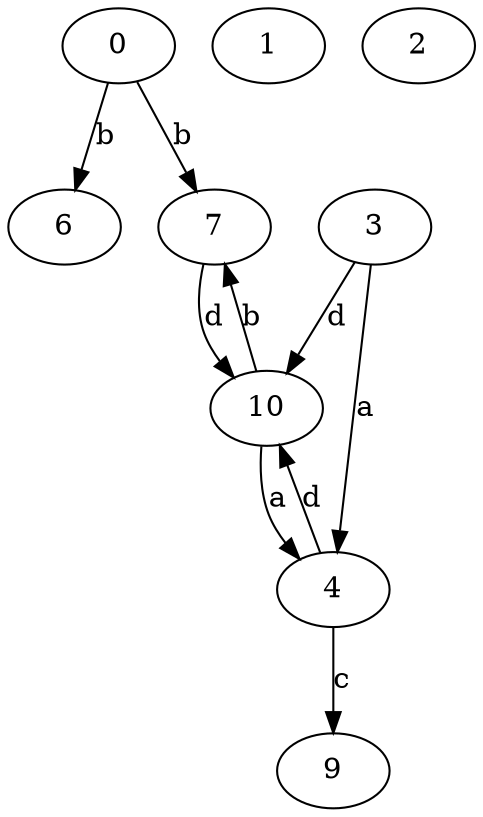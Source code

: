 strict digraph  {
0;
4;
1;
6;
7;
2;
3;
9;
10;
0 -> 6  [label=b];
0 -> 7  [label=b];
4 -> 9  [label=c];
4 -> 10  [label=d];
7 -> 10  [label=d];
3 -> 4  [label=a];
3 -> 10  [label=d];
10 -> 4  [label=a];
10 -> 7  [label=b];
}
